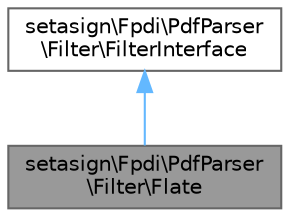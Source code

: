 digraph "setasign\Fpdi\PdfParser\Filter\Flate"
{
 // LATEX_PDF_SIZE
  bgcolor="transparent";
  edge [fontname=Helvetica,fontsize=10,labelfontname=Helvetica,labelfontsize=10];
  node [fontname=Helvetica,fontsize=10,shape=box,height=0.2,width=0.4];
  Node1 [id="Node000001",label="setasign\\Fpdi\\PdfParser\l\\Filter\\Flate",height=0.2,width=0.4,color="gray40", fillcolor="grey60", style="filled", fontcolor="black",tooltip=" "];
  Node2 -> Node1 [id="edge1_Node000001_Node000002",dir="back",color="steelblue1",style="solid",tooltip=" "];
  Node2 [id="Node000002",label="setasign\\Fpdi\\PdfParser\l\\Filter\\FilterInterface",height=0.2,width=0.4,color="gray40", fillcolor="white", style="filled",URL="$interfacesetasign_1_1Fpdi_1_1PdfParser_1_1Filter_1_1FilterInterface.html",tooltip=" "];
}
